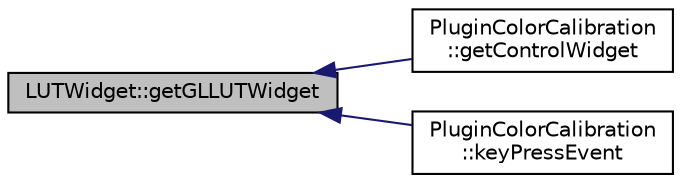 digraph "LUTWidget::getGLLUTWidget"
{
 // INTERACTIVE_SVG=YES
  edge [fontname="Helvetica",fontsize="10",labelfontname="Helvetica",labelfontsize="10"];
  node [fontname="Helvetica",fontsize="10",shape=record];
  rankdir="LR";
  Node1 [label="LUTWidget::getGLLUTWidget",height=0.2,width=0.4,color="black", fillcolor="grey75", style="filled", fontcolor="black"];
  Node1 -> Node2 [dir="back",color="midnightblue",fontsize="10",style="solid",fontname="Helvetica"];
  Node2 [label="PluginColorCalibration\l::getControlWidget",height=0.2,width=0.4,color="black", fillcolor="white", style="filled",URL="$dc/d0e/class_plugin_color_calibration.html#a9758bac55728dd8b924b24ef18840e7f"];
  Node1 -> Node3 [dir="back",color="midnightblue",fontsize="10",style="solid",fontname="Helvetica"];
  Node3 [label="PluginColorCalibration\l::keyPressEvent",height=0.2,width=0.4,color="black", fillcolor="white", style="filled",URL="$dc/d0e/class_plugin_color_calibration.html#a458dafdaa2221c1d7878bbfd28f46db1"];
}
